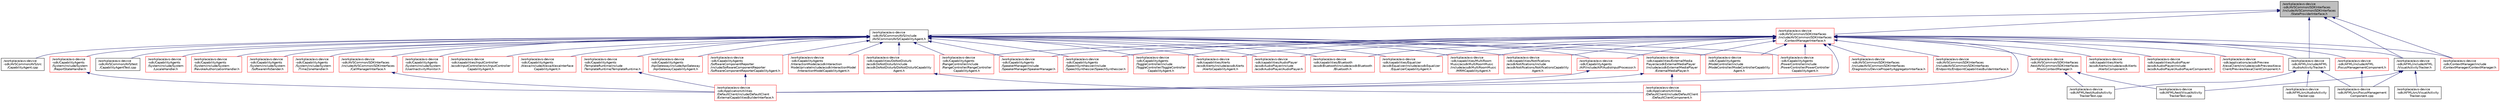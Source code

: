 digraph "/workplace/avs-device-sdk/AVSCommon/SDKInterfaces/include/AVSCommon/SDKInterfaces/StateProviderInterface.h"
{
 // LATEX_PDF_SIZE
  edge [fontname="Helvetica",fontsize="10",labelfontname="Helvetica",labelfontsize="10"];
  node [fontname="Helvetica",fontsize="10",shape=record];
  Node1 [label="/workplace/avs-device\l-sdk/AVSCommon/SDKInterfaces\l/include/AVSCommon/SDKInterfaces\l/StateProviderInterface.h",height=0.2,width=0.4,color="black", fillcolor="grey75", style="filled", fontcolor="black",tooltip=" "];
  Node1 -> Node2 [dir="back",color="midnightblue",fontsize="10",style="solid",fontname="Helvetica"];
  Node2 [label="/workplace/avs-device\l-sdk/AFML/include/AFML\l/AudioActivityTracker.h",height=0.2,width=0.4,color="black", fillcolor="white", style="filled",URL="$_audio_activity_tracker_8h.html",tooltip=" "];
  Node2 -> Node3 [dir="back",color="midnightblue",fontsize="10",style="solid",fontname="Helvetica"];
  Node3 [label="/workplace/avs-device\l-sdk/AFML/src/AudioActivity\lTracker.cpp",height=0.2,width=0.4,color="black", fillcolor="white", style="filled",URL="$_audio_activity_tracker_8cpp.html",tooltip=" "];
  Node2 -> Node4 [dir="back",color="midnightblue",fontsize="10",style="solid",fontname="Helvetica"];
  Node4 [label="/workplace/avs-device\l-sdk/AFML/src/FocusManagement\lComponent.cpp",height=0.2,width=0.4,color="black", fillcolor="white", style="filled",URL="$_focus_management_component_8cpp.html",tooltip=" "];
  Node2 -> Node5 [dir="back",color="midnightblue",fontsize="10",style="solid",fontname="Helvetica"];
  Node5 [label="/workplace/avs-device\l-sdk/AFML/test/AudioActivity\lTrackerTest.cpp",height=0.2,width=0.4,color="black", fillcolor="white", style="filled",URL="$_audio_activity_tracker_test_8cpp.html",tooltip=" "];
  Node1 -> Node6 [dir="back",color="midnightblue",fontsize="10",style="solid",fontname="Helvetica"];
  Node6 [label="/workplace/avs-device\l-sdk/AFML/include/AFML\l/VisualActivityTracker.h",height=0.2,width=0.4,color="black", fillcolor="white", style="filled",URL="$_visual_activity_tracker_8h.html",tooltip=" "];
  Node6 -> Node4 [dir="back",color="midnightblue",fontsize="10",style="solid",fontname="Helvetica"];
  Node6 -> Node7 [dir="back",color="midnightblue",fontsize="10",style="solid",fontname="Helvetica"];
  Node7 [label="/workplace/avs-device\l-sdk/AFML/src/VisualActivity\lTracker.cpp",height=0.2,width=0.4,color="black", fillcolor="white", style="filled",URL="$_visual_activity_tracker_8cpp.html",tooltip=" "];
  Node6 -> Node8 [dir="back",color="midnightblue",fontsize="10",style="solid",fontname="Helvetica"];
  Node8 [label="/workplace/avs-device\l-sdk/AFML/test/VisualActivity\lTrackerTest.cpp",height=0.2,width=0.4,color="black", fillcolor="white", style="filled",URL="$_visual_activity_tracker_test_8cpp.html",tooltip=" "];
  Node1 -> Node9 [dir="back",color="midnightblue",fontsize="10",style="solid",fontname="Helvetica"];
  Node9 [label="/workplace/avs-device\l-sdk/AVSCommon/AVS/include\l/AVSCommon/AVS/CapabilityAgent.h",height=0.2,width=0.4,color="black", fillcolor="white", style="filled",URL="$_capability_agent_8h.html",tooltip=" "];
  Node9 -> Node10 [dir="back",color="midnightblue",fontsize="10",style="solid",fontname="Helvetica"];
  Node10 [label="/workplace/avs-device\l-sdk/AVSCommon/AVS/src\l/CapabilityAgent.cpp",height=0.2,width=0.4,color="black", fillcolor="white", style="filled",URL="$_capability_agent_8cpp.html",tooltip=" "];
  Node9 -> Node11 [dir="back",color="midnightblue",fontsize="10",style="solid",fontname="Helvetica"];
  Node11 [label="/workplace/avs-device\l-sdk/AVSCommon/AVS/test\l/CapabilityAgentTest.cpp",height=0.2,width=0.4,color="black", fillcolor="white", style="filled",URL="$_capability_agent_test_8cpp.html",tooltip=" "];
  Node9 -> Node12 [dir="back",color="midnightblue",fontsize="10",style="solid",fontname="Helvetica"];
  Node12 [label="/workplace/avs-device\l-sdk/AVSCommon/SDKInterfaces\l/include/AVSCommon/SDKInterfaces\l/CallManagerInterface.h",height=0.2,width=0.4,color="red", fillcolor="white", style="filled",URL="$_call_manager_interface_8h.html",tooltip=" "];
  Node12 -> Node28 [dir="back",color="midnightblue",fontsize="10",style="solid",fontname="Helvetica"];
  Node28 [label="/workplace/avs-device\l-sdk/ApplicationUtilities\l/DefaultClient/include/DefaultClient\l/ExternalCapabilitiesBuilderInterface.h",height=0.2,width=0.4,color="red", fillcolor="white", style="filled",URL="$_external_capabilities_builder_interface_8h.html",tooltip=" "];
  Node9 -> Node32 [dir="back",color="midnightblue",fontsize="10",style="solid",fontname="Helvetica"];
  Node32 [label="/workplace/avs-device\l-sdk/capabilities/Alerts\l/acsdkAlerts/include/acsdkAlerts\l/AlertsCapabilityAgent.h",height=0.2,width=0.4,color="red", fillcolor="white", style="filled",URL="$_alerts_capability_agent_8h.html",tooltip=" "];
  Node9 -> Node38 [dir="back",color="midnightblue",fontsize="10",style="solid",fontname="Helvetica"];
  Node38 [label="/workplace/avs-device\l-sdk/capabilities/AudioPlayer\l/acsdkAudioPlayer/include\l/acsdkAudioPlayer/AudioPlayer.h",height=0.2,width=0.4,color="red", fillcolor="white", style="filled",URL="$_audio_player_8h.html",tooltip=" "];
  Node9 -> Node43 [dir="back",color="midnightblue",fontsize="10",style="solid",fontname="Helvetica"];
  Node43 [label="/workplace/avs-device\l-sdk/capabilities/Bluetooth\l/acsdkBluetooth/include/acsdkBluetooth\l/Bluetooth.h",height=0.2,width=0.4,color="red", fillcolor="white", style="filled",URL="$_bluetooth_8h.html",tooltip=" "];
  Node9 -> Node47 [dir="back",color="midnightblue",fontsize="10",style="solid",fontname="Helvetica"];
  Node47 [label="/workplace/avs-device\l-sdk/capabilities/DoNotDisturb\l/acsdkDoNotDisturb/include\l/acsdkDoNotDisturb/DoNotDisturbCapability\lAgent.h",height=0.2,width=0.4,color="red", fillcolor="white", style="filled",URL="$_do_not_disturb_capability_agent_8h.html",tooltip=" "];
  Node47 -> Node52 [dir="back",color="midnightblue",fontsize="10",style="solid",fontname="Helvetica"];
  Node52 [label="/workplace/avs-device\l-sdk/ApplicationUtilities\l/DefaultClient/include/DefaultClient\l/DefaultClientComponent.h",height=0.2,width=0.4,color="red", fillcolor="white", style="filled",URL="$_default_client_component_8h.html",tooltip=" "];
  Node9 -> Node57 [dir="back",color="midnightblue",fontsize="10",style="solid",fontname="Helvetica"];
  Node57 [label="/workplace/avs-device\l-sdk/capabilities/Equalizer\l/acsdkEqualizer/include/acsdkEqualizer\l/EqualizerCapabilityAgent.h",height=0.2,width=0.4,color="red", fillcolor="white", style="filled",URL="$_equalizer_capability_agent_8h.html",tooltip=" "];
  Node9 -> Node59 [dir="back",color="midnightblue",fontsize="10",style="solid",fontname="Helvetica"];
  Node59 [label="/workplace/avs-device\l-sdk/capabilities/ExternalMedia\lPlayer/acsdkExternalMediaPlayer\l/include/acsdkExternalMediaPlayer\l/ExternalMediaPlayer.h",height=0.2,width=0.4,color="red", fillcolor="white", style="filled",URL="$_external_media_player_8h.html",tooltip=" "];
  Node59 -> Node52 [dir="back",color="midnightblue",fontsize="10",style="solid",fontname="Helvetica"];
  Node59 -> Node28 [dir="back",color="midnightblue",fontsize="10",style="solid",fontname="Helvetica"];
  Node9 -> Node65 [dir="back",color="midnightblue",fontsize="10",style="solid",fontname="Helvetica"];
  Node65 [label="/workplace/avs-device\l-sdk/capabilities/InputController\l/acsdkInputController/src/InputController\lCapabilityAgent.h",height=0.2,width=0.4,color="red", fillcolor="white", style="filled",URL="$_input_controller_capability_agent_8h.html",tooltip=" "];
  Node9 -> Node68 [dir="back",color="midnightblue",fontsize="10",style="solid",fontname="Helvetica"];
  Node68 [label="/workplace/avs-device\l-sdk/capabilities/MultiRoom\lMusic/acsdkMultiRoomMusic\l/include/acsdkMultiRoomMusic\l/MRMCapabilityAgent.h",height=0.2,width=0.4,color="red", fillcolor="white", style="filled",URL="$_m_r_m_capability_agent_8h.html",tooltip=" "];
  Node9 -> Node71 [dir="back",color="midnightblue",fontsize="10",style="solid",fontname="Helvetica"];
  Node71 [label="/workplace/avs-device\l-sdk/capabilities/Notifications\l/acsdkNotifications/include\l/acsdkNotifications/NotificationsCapability\lAgent.h",height=0.2,width=0.4,color="red", fillcolor="white", style="filled",URL="$_notifications_capability_agent_8h.html",tooltip=" "];
  Node9 -> Node76 [dir="back",color="midnightblue",fontsize="10",style="solid",fontname="Helvetica"];
  Node76 [label="/workplace/avs-device\l-sdk/CapabilityAgents\l/AIP/include/AIP/AudioInputProcessor.h",height=0.2,width=0.4,color="red", fillcolor="white", style="filled",URL="$_audio_input_processor_8h.html",tooltip=" "];
  Node76 -> Node28 [dir="back",color="midnightblue",fontsize="10",style="solid",fontname="Helvetica"];
  Node9 -> Node82 [dir="back",color="midnightblue",fontsize="10",style="solid",fontname="Helvetica"];
  Node82 [label="/workplace/avs-device\l-sdk/CapabilityAgents\l/Alexa/include/Alexa/AlexaInterface\lCapabilityAgent.h",height=0.2,width=0.4,color="red", fillcolor="white", style="filled",URL="$_alexa_interface_capability_agent_8h.html",tooltip=" "];
  Node9 -> Node88 [dir="back",color="midnightblue",fontsize="10",style="solid",fontname="Helvetica"];
  Node88 [label="/workplace/avs-device\l-sdk/CapabilityAgents\l/ApiGateway/include/ApiGateway\l/ApiGatewayCapabilityAgent.h",height=0.2,width=0.4,color="red", fillcolor="white", style="filled",URL="$_api_gateway_capability_agent_8h.html",tooltip=" "];
  Node9 -> Node91 [dir="back",color="midnightblue",fontsize="10",style="solid",fontname="Helvetica"];
  Node91 [label="/workplace/avs-device\l-sdk/CapabilityAgents\l/InteractionModel/acsdkInteraction\lModel/privateInclude/acsdkInteractionModel\l/InteractionModelCapabilityAgent.h",height=0.2,width=0.4,color="red", fillcolor="white", style="filled",URL="$_interaction_model_capability_agent_8h.html",tooltip=" "];
  Node9 -> Node96 [dir="back",color="midnightblue",fontsize="10",style="solid",fontname="Helvetica"];
  Node96 [label="/workplace/avs-device\l-sdk/CapabilityAgents\l/ModeController/include\l/ModeController/ModeControllerCapability\lAgent.h",height=0.2,width=0.4,color="red", fillcolor="white", style="filled",URL="$_mode_controller_capability_agent_8h.html",tooltip=" "];
  Node9 -> Node99 [dir="back",color="midnightblue",fontsize="10",style="solid",fontname="Helvetica"];
  Node99 [label="/workplace/avs-device\l-sdk/CapabilityAgents\l/PowerController/include\l/PowerController/PowerController\lCapabilityAgent.h",height=0.2,width=0.4,color="red", fillcolor="white", style="filled",URL="$_power_controller_capability_agent_8h.html",tooltip=" "];
  Node9 -> Node102 [dir="back",color="midnightblue",fontsize="10",style="solid",fontname="Helvetica"];
  Node102 [label="/workplace/avs-device\l-sdk/CapabilityAgents\l/RangeController/include\l/RangeController/RangeController\lCapabilityAgent.h",height=0.2,width=0.4,color="red", fillcolor="white", style="filled",URL="$_range_controller_capability_agent_8h.html",tooltip=" "];
  Node9 -> Node105 [dir="back",color="midnightblue",fontsize="10",style="solid",fontname="Helvetica"];
  Node105 [label="/workplace/avs-device\l-sdk/CapabilityAgents\l/SoftwareComponentReporter\l/include/SoftwareComponentReporter\l/SoftwareComponentReporterCapabilityAgent.h",height=0.2,width=0.4,color="red", fillcolor="white", style="filled",URL="$_software_component_reporter_capability_agent_8h.html",tooltip=" "];
  Node105 -> Node28 [dir="back",color="midnightblue",fontsize="10",style="solid",fontname="Helvetica"];
  Node9 -> Node108 [dir="back",color="midnightblue",fontsize="10",style="solid",fontname="Helvetica"];
  Node108 [label="/workplace/avs-device\l-sdk/CapabilityAgents\l/SpeakerManager/include\l/SpeakerManager/SpeakerManager.h",height=0.2,width=0.4,color="red", fillcolor="white", style="filled",URL="$_speaker_manager_8h.html",tooltip=" "];
  Node9 -> Node114 [dir="back",color="midnightblue",fontsize="10",style="solid",fontname="Helvetica"];
  Node114 [label="/workplace/avs-device\l-sdk/CapabilityAgents\l/SpeechSynthesizer/include\l/SpeechSynthesizer/SpeechSynthesizer.h",height=0.2,width=0.4,color="red", fillcolor="white", style="filled",URL="$_speech_synthesizer_8h.html",tooltip=" "];
  Node9 -> Node117 [dir="back",color="midnightblue",fontsize="10",style="solid",fontname="Helvetica"];
  Node117 [label="/workplace/avs-device\l-sdk/CapabilityAgents\l/System/include/System\l/LocaleHandler.h",height=0.2,width=0.4,color="red", fillcolor="white", style="filled",URL="$_locale_handler_8h.html",tooltip=" "];
  Node9 -> Node120 [dir="back",color="midnightblue",fontsize="10",style="solid",fontname="Helvetica"];
  Node120 [label="/workplace/avs-device\l-sdk/CapabilityAgents\l/System/include/System\l/ReportStateHandler.h",height=0.2,width=0.4,color="red", fillcolor="white", style="filled",URL="$_report_state_handler_8h.html",tooltip=" "];
  Node120 -> Node28 [dir="back",color="midnightblue",fontsize="10",style="solid",fontname="Helvetica"];
  Node9 -> Node123 [dir="back",color="midnightblue",fontsize="10",style="solid",fontname="Helvetica"];
  Node123 [label="/workplace/avs-device\l-sdk/CapabilityAgents\l/System/include/System\l/RevokeAuthorizationHandler.h",height=0.2,width=0.4,color="red", fillcolor="white", style="filled",URL="$_revoke_authorization_handler_8h.html",tooltip=" "];
  Node9 -> Node126 [dir="back",color="midnightblue",fontsize="10",style="solid",fontname="Helvetica"];
  Node126 [label="/workplace/avs-device\l-sdk/CapabilityAgents\l/System/include/System\l/SoftwareInfoSender.h",height=0.2,width=0.4,color="red", fillcolor="white", style="filled",URL="$_software_info_sender_8h.html",tooltip=" "];
  Node9 -> Node131 [dir="back",color="midnightblue",fontsize="10",style="solid",fontname="Helvetica"];
  Node131 [label="/workplace/avs-device\l-sdk/CapabilityAgents\l/System/include/System\l/TimeZoneHandler.h",height=0.2,width=0.4,color="red", fillcolor="white", style="filled",URL="$_time_zone_handler_8h.html",tooltip=" "];
  Node9 -> Node134 [dir="back",color="midnightblue",fontsize="10",style="solid",fontname="Helvetica"];
  Node134 [label="/workplace/avs-device\l-sdk/CapabilityAgents\l/System/include/System\l/UserInactivityMonitor.h",height=0.2,width=0.4,color="red", fillcolor="white", style="filled",URL="$_user_inactivity_monitor_8h.html",tooltip=" "];
  Node9 -> Node138 [dir="back",color="midnightblue",fontsize="10",style="solid",fontname="Helvetica"];
  Node138 [label="/workplace/avs-device\l-sdk/CapabilityAgents\l/TemplateRuntime/include\l/TemplateRuntime/TemplateRuntime.h",height=0.2,width=0.4,color="red", fillcolor="white", style="filled",URL="$_template_runtime_8h.html",tooltip=" "];
  Node138 -> Node28 [dir="back",color="midnightblue",fontsize="10",style="solid",fontname="Helvetica"];
  Node9 -> Node141 [dir="back",color="midnightblue",fontsize="10",style="solid",fontname="Helvetica"];
  Node141 [label="/workplace/avs-device\l-sdk/CapabilityAgents\l/ToggleController/include\l/ToggleController/ToggleController\lCapabilityAgent.h",height=0.2,width=0.4,color="red", fillcolor="white", style="filled",URL="$_toggle_controller_capability_agent_8h.html",tooltip=" "];
  Node1 -> Node144 [dir="back",color="midnightblue",fontsize="10",style="solid",fontname="Helvetica"];
  Node144 [label="/workplace/avs-device\l-sdk/AVSCommon/SDKInterfaces\l/include/AVSCommon/SDKInterfaces\l/ContextManagerInterface.h",height=0.2,width=0.4,color="red", fillcolor="white", style="filled",URL="$_context_manager_interface_8h.html",tooltip=" "];
  Node144 -> Node2 [dir="back",color="midnightblue",fontsize="10",style="solid",fontname="Helvetica"];
  Node144 -> Node145 [dir="back",color="midnightblue",fontsize="10",style="solid",fontname="Helvetica"];
  Node145 [label="/workplace/avs-device\l-sdk/AFML/include/AFML\l/FocusManagementComponent.h",height=0.2,width=0.4,color="red", fillcolor="white", style="filled",URL="$_focus_management_component_8h.html",tooltip=" "];
  Node145 -> Node4 [dir="back",color="midnightblue",fontsize="10",style="solid",fontname="Helvetica"];
  Node144 -> Node6 [dir="back",color="midnightblue",fontsize="10",style="solid",fontname="Helvetica"];
  Node144 -> Node146 [dir="back",color="midnightblue",fontsize="10",style="solid",fontname="Helvetica"];
  Node146 [label="/workplace/avs-device\l-sdk/applications/acsdkPreview\lAlexaClient/include/acsdkPreviewAlexa\lClient/PreviewAlexaClientComponent.h",height=0.2,width=0.4,color="red", fillcolor="white", style="filled",URL="$_preview_alexa_client_component_8h.html",tooltip=" "];
  Node144 -> Node52 [dir="back",color="midnightblue",fontsize="10",style="solid",fontname="Helvetica"];
  Node144 -> Node28 [dir="back",color="midnightblue",fontsize="10",style="solid",fontname="Helvetica"];
  Node144 -> Node147 [dir="back",color="midnightblue",fontsize="10",style="solid",fontname="Helvetica"];
  Node147 [label="/workplace/avs-device\l-sdk/AVSCommon/SDKInterfaces\l/include/AVSCommon/SDKInterfaces\l/Diagnostics/DevicePropertyAggregatorInterface.h",height=0.2,width=0.4,color="red", fillcolor="white", style="filled",URL="$_device_property_aggregator_interface_8h.html",tooltip=" "];
  Node144 -> Node154 [dir="back",color="midnightblue",fontsize="10",style="solid",fontname="Helvetica"];
  Node154 [label="/workplace/avs-device\l-sdk/AVSCommon/SDKInterfaces\l/include/AVSCommon/SDKInterfaces\l/Endpoints/EndpointCapabilitiesBuilderInterface.h",height=0.2,width=0.4,color="red", fillcolor="white", style="filled",URL="$_endpoint_capabilities_builder_interface_8h.html",tooltip=" "];
  Node144 -> Node163 [dir="back",color="midnightblue",fontsize="10",style="solid",fontname="Helvetica"];
  Node163 [label="/workplace/avs-device\l-sdk/AVSCommon/SDKInterfaces\l/test/AVSCommon/SDKInterfaces\l/MockContextManager.h",height=0.2,width=0.4,color="red", fillcolor="white", style="filled",URL="$_mock_context_manager_8h.html",tooltip=" "];
  Node163 -> Node5 [dir="back",color="midnightblue",fontsize="10",style="solid",fontname="Helvetica"];
  Node163 -> Node8 [dir="back",color="midnightblue",fontsize="10",style="solid",fontname="Helvetica"];
  Node144 -> Node32 [dir="back",color="midnightblue",fontsize="10",style="solid",fontname="Helvetica"];
  Node144 -> Node167 [dir="back",color="midnightblue",fontsize="10",style="solid",fontname="Helvetica"];
  Node167 [label="/workplace/avs-device\l-sdk/capabilities/Alerts\l/acsdkAlerts/include/acsdkAlerts\l/AlertsComponent.h",height=0.2,width=0.4,color="red", fillcolor="white", style="filled",URL="$_alerts_component_8h.html",tooltip=" "];
  Node144 -> Node38 [dir="back",color="midnightblue",fontsize="10",style="solid",fontname="Helvetica"];
  Node144 -> Node168 [dir="back",color="midnightblue",fontsize="10",style="solid",fontname="Helvetica"];
  Node168 [label="/workplace/avs-device\l-sdk/capabilities/AudioPlayer\l/acsdkAudioPlayer/include\l/acsdkAudioPlayer/AudioPlayerComponent.h",height=0.2,width=0.4,color="red", fillcolor="white", style="filled",URL="$_audio_player_component_8h.html",tooltip=" "];
  Node144 -> Node43 [dir="back",color="midnightblue",fontsize="10",style="solid",fontname="Helvetica"];
  Node144 -> Node57 [dir="back",color="midnightblue",fontsize="10",style="solid",fontname="Helvetica"];
  Node144 -> Node59 [dir="back",color="midnightblue",fontsize="10",style="solid",fontname="Helvetica"];
  Node144 -> Node68 [dir="back",color="midnightblue",fontsize="10",style="solid",fontname="Helvetica"];
  Node144 -> Node71 [dir="back",color="midnightblue",fontsize="10",style="solid",fontname="Helvetica"];
  Node144 -> Node76 [dir="back",color="midnightblue",fontsize="10",style="solid",fontname="Helvetica"];
  Node144 -> Node96 [dir="back",color="midnightblue",fontsize="10",style="solid",fontname="Helvetica"];
  Node144 -> Node99 [dir="back",color="midnightblue",fontsize="10",style="solid",fontname="Helvetica"];
  Node144 -> Node102 [dir="back",color="midnightblue",fontsize="10",style="solid",fontname="Helvetica"];
  Node144 -> Node108 [dir="back",color="midnightblue",fontsize="10",style="solid",fontname="Helvetica"];
  Node144 -> Node114 [dir="back",color="midnightblue",fontsize="10",style="solid",fontname="Helvetica"];
  Node144 -> Node141 [dir="back",color="midnightblue",fontsize="10",style="solid",fontname="Helvetica"];
  Node144 -> Node184 [dir="back",color="midnightblue",fontsize="10",style="solid",fontname="Helvetica"];
  Node184 [label="/workplace/avs-device\l-sdk/ContextManager/include\l/ContextManager/ContextManager.h",height=0.2,width=0.4,color="red", fillcolor="white", style="filled",URL="$_context_manager_8h.html",tooltip=" "];
  Node1 -> Node184 [dir="back",color="midnightblue",fontsize="10",style="solid",fontname="Helvetica"];
}
